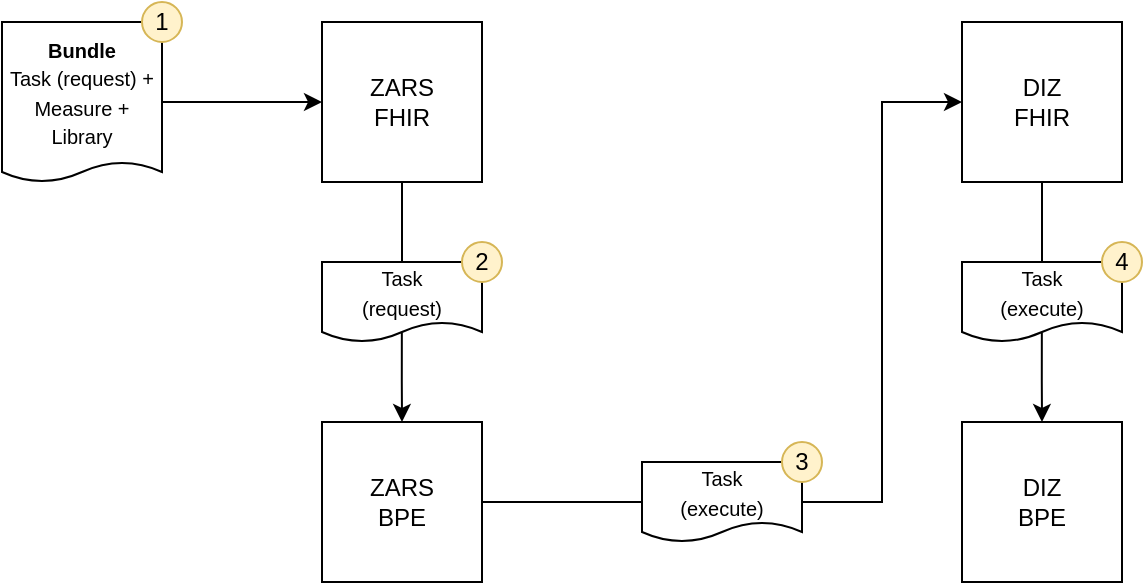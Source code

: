 <mxfile version="14.1.8" type="device"><diagram id="VETf5LYlRZAwOjoE17p3" name="Page-1"><mxGraphModel dx="1106" dy="1220" grid="1" gridSize="10" guides="1" tooltips="1" connect="1" arrows="1" fold="1" page="1" pageScale="1" pageWidth="1169" pageHeight="827" math="0" shadow="0"><root><mxCell id="0"/><mxCell id="1" parent="0"/><mxCell id="ePRh4TcFxG1AIVr1Jd2X-147" value="" style="edgeStyle=orthogonalEdgeStyle;rounded=0;orthogonalLoop=1;jettySize=auto;html=1;startArrow=none;startFill=0;endArrow=none;endFill=0;" parent="1" source="ePRh4TcFxG1AIVr1Jd2X-1" target="ePRh4TcFxG1AIVr1Jd2X-43" edge="1"><mxGeometry relative="1" as="geometry"/></mxCell><mxCell id="ePRh4TcFxG1AIVr1Jd2X-1" value="ZARS&lt;br&gt;FHIR" style="whiteSpace=wrap;html=1;aspect=fixed;" parent="1" vertex="1"><mxGeometry x="240" y="280" width="80" height="80" as="geometry"/></mxCell><mxCell id="ePRh4TcFxG1AIVr1Jd2X-6" value="" style="edgeStyle=orthogonalEdgeStyle;rounded=0;orthogonalLoop=1;jettySize=auto;html=1;" parent="1" source="ePRh4TcFxG1AIVr1Jd2X-4" target="ePRh4TcFxG1AIVr1Jd2X-1" edge="1"><mxGeometry relative="1" as="geometry"/></mxCell><mxCell id="ePRh4TcFxG1AIVr1Jd2X-4" value="&lt;font style=&quot;font-size: 10px&quot;&gt;&lt;b&gt;Bundle&lt;/b&gt;&lt;br&gt;Task (request) +&lt;br&gt;Measure +&lt;br&gt;Library&lt;/font&gt;" style="shape=document;whiteSpace=wrap;html=1;boundedLbl=1;size=0.125;" parent="1" vertex="1"><mxGeometry x="80" y="280" width="80" height="80" as="geometry"/></mxCell><mxCell id="ePRh4TcFxG1AIVr1Jd2X-22" value="1" style="ellipse;whiteSpace=wrap;html=1;aspect=fixed;fillColor=#fff2cc;strokeColor=#d6b656;" parent="1" vertex="1"><mxGeometry x="150" y="270" width="20" height="20" as="geometry"/></mxCell><mxCell id="ePRh4TcFxG1AIVr1Jd2X-69" style="edgeStyle=orthogonalEdgeStyle;rounded=0;orthogonalLoop=1;jettySize=auto;html=1;exitX=0.996;exitY=0.121;exitDx=0;exitDy=0;entryX=0;entryY=0.5;entryDx=0;entryDy=0;startArrow=none;startFill=0;endArrow=none;endFill=0;exitPerimeter=0;" parent="1" source="ePRh4TcFxG1AIVr1Jd2X-27" target="ePRh4TcFxG1AIVr1Jd2X-40" edge="1"><mxGeometry relative="1" as="geometry"><Array as="points"><mxPoint x="320" y="520"/></Array></mxGeometry></mxCell><mxCell id="ePRh4TcFxG1AIVr1Jd2X-27" value="ZARS&lt;br&gt;BPE" style="whiteSpace=wrap;html=1;aspect=fixed;" parent="1" vertex="1"><mxGeometry x="240" y="480" width="80" height="80" as="geometry"/></mxCell><mxCell id="ePRh4TcFxG1AIVr1Jd2X-149" value="" style="edgeStyle=orthogonalEdgeStyle;rounded=0;orthogonalLoop=1;jettySize=auto;html=1;startArrow=none;startFill=0;endArrow=none;endFill=0;" parent="1" source="ePRh4TcFxG1AIVr1Jd2X-31" target="ePRh4TcFxG1AIVr1Jd2X-123" edge="1"><mxGeometry relative="1" as="geometry"/></mxCell><mxCell id="ePRh4TcFxG1AIVr1Jd2X-31" value="DIZ&lt;br&gt;FHIR" style="whiteSpace=wrap;html=1;aspect=fixed;" parent="1" vertex="1"><mxGeometry x="560" y="280" width="80" height="80" as="geometry"/></mxCell><mxCell id="ePRh4TcFxG1AIVr1Jd2X-39" value="DIZ&lt;br&gt;BPE" style="whiteSpace=wrap;html=1;aspect=fixed;" parent="1" vertex="1"><mxGeometry x="560" y="480" width="80" height="80" as="geometry"/></mxCell><mxCell id="ePRh4TcFxG1AIVr1Jd2X-42" value="" style="edgeStyle=orthogonalEdgeStyle;rounded=0;orthogonalLoop=1;jettySize=auto;html=1;startArrow=none;startFill=0;entryX=0;entryY=0.5;entryDx=0;entryDy=0;exitX=1;exitY=0.5;exitDx=0;exitDy=0;" parent="1" source="ePRh4TcFxG1AIVr1Jd2X-40" target="ePRh4TcFxG1AIVr1Jd2X-31" edge="1"><mxGeometry relative="1" as="geometry"><Array as="points"><mxPoint x="520" y="520"/><mxPoint x="520" y="320"/></Array></mxGeometry></mxCell><mxCell id="ePRh4TcFxG1AIVr1Jd2X-40" value="&lt;font style=&quot;font-size: 10px&quot;&gt;Task&lt;br&gt;(execute)&lt;/font&gt;" style="shape=document;whiteSpace=wrap;html=1;boundedLbl=1;size=0.25;" parent="1" vertex="1"><mxGeometry x="400" y="500" width="80" height="40" as="geometry"/></mxCell><mxCell id="ePRh4TcFxG1AIVr1Jd2X-148" value="" style="edgeStyle=orthogonalEdgeStyle;rounded=0;orthogonalLoop=1;jettySize=auto;html=1;startArrow=none;startFill=0;endArrow=classic;endFill=1;exitX=0.499;exitY=0.885;exitDx=0;exitDy=0;exitPerimeter=0;" parent="1" source="ePRh4TcFxG1AIVr1Jd2X-43" target="ePRh4TcFxG1AIVr1Jd2X-27" edge="1"><mxGeometry relative="1" as="geometry"/></mxCell><mxCell id="ePRh4TcFxG1AIVr1Jd2X-43" value="&lt;font style=&quot;font-size: 10px&quot;&gt;Task&lt;br&gt;(request)&lt;/font&gt;" style="shape=document;whiteSpace=wrap;html=1;boundedLbl=1;size=0.25;" parent="1" vertex="1"><mxGeometry x="240" y="400" width="80" height="40" as="geometry"/></mxCell><mxCell id="ePRh4TcFxG1AIVr1Jd2X-46" value="2" style="ellipse;whiteSpace=wrap;html=1;aspect=fixed;fillColor=#fff2cc;strokeColor=#d6b656;" parent="1" vertex="1"><mxGeometry x="310" y="390" width="20" height="20" as="geometry"/></mxCell><mxCell id="ePRh4TcFxG1AIVr1Jd2X-47" value="3" style="ellipse;whiteSpace=wrap;html=1;aspect=fixed;fillColor=#fff2cc;strokeColor=#d6b656;" parent="1" vertex="1"><mxGeometry x="470" y="490" width="20" height="20" as="geometry"/></mxCell><mxCell id="ePRh4TcFxG1AIVr1Jd2X-150" value="" style="edgeStyle=orthogonalEdgeStyle;rounded=0;orthogonalLoop=1;jettySize=auto;html=1;startArrow=none;startFill=0;endArrow=classic;endFill=1;exitX=0.499;exitY=0.885;exitDx=0;exitDy=0;exitPerimeter=0;" parent="1" source="ePRh4TcFxG1AIVr1Jd2X-123" target="ePRh4TcFxG1AIVr1Jd2X-39" edge="1"><mxGeometry relative="1" as="geometry"/></mxCell><mxCell id="ePRh4TcFxG1AIVr1Jd2X-123" value="&lt;font style=&quot;font-size: 10px&quot;&gt;Task&lt;br&gt;(execute)&lt;/font&gt;" style="shape=document;whiteSpace=wrap;html=1;boundedLbl=1;size=0.25;" parent="1" vertex="1"><mxGeometry x="560" y="400" width="80" height="40" as="geometry"/></mxCell><mxCell id="ePRh4TcFxG1AIVr1Jd2X-151" value="4" style="ellipse;whiteSpace=wrap;html=1;aspect=fixed;fillColor=#fff2cc;strokeColor=#d6b656;" parent="1" vertex="1"><mxGeometry x="630" y="390" width="20" height="20" as="geometry"/></mxCell></root></mxGraphModel></diagram></mxfile>
